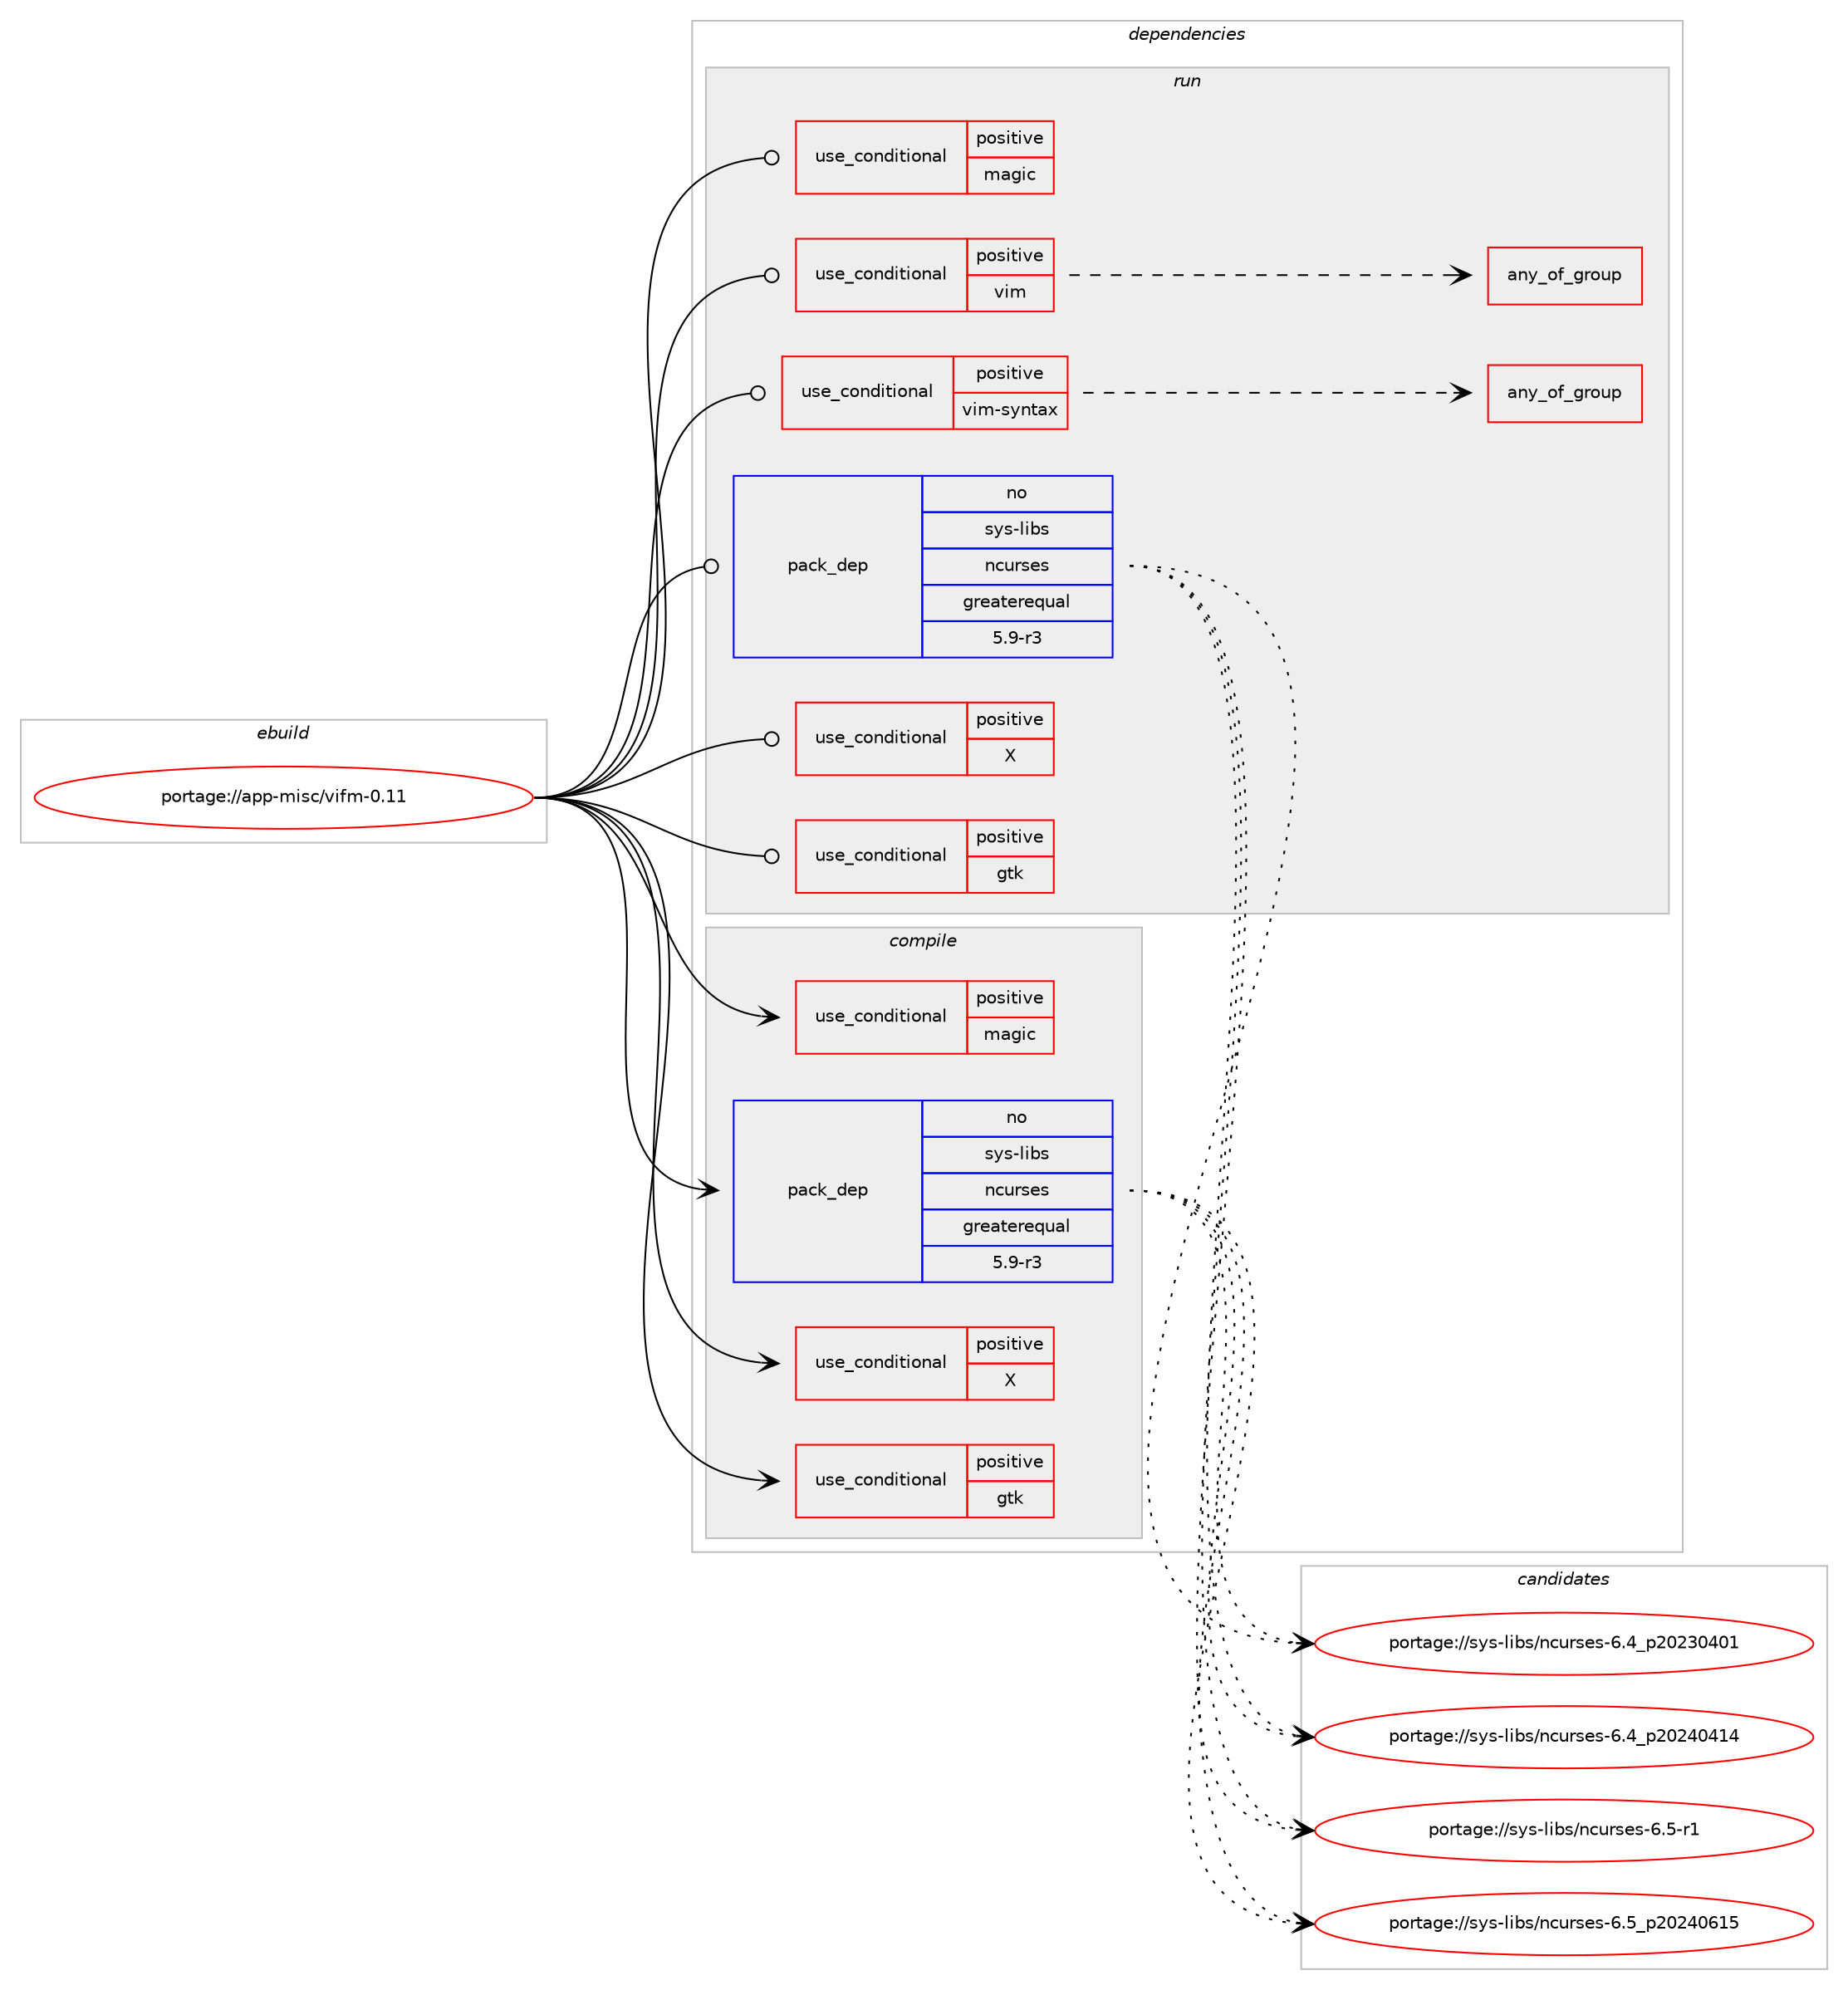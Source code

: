 digraph prolog {

# *************
# Graph options
# *************

newrank=true;
concentrate=true;
compound=true;
graph [rankdir=LR,fontname=Helvetica,fontsize=10,ranksep=1.5];#, ranksep=2.5, nodesep=0.2];
edge  [arrowhead=vee];
node  [fontname=Helvetica,fontsize=10];

# **********
# The ebuild
# **********

subgraph cluster_leftcol {
color=gray;
rank=same;
label=<<i>ebuild</i>>;
id [label="portage://app-misc/vifm-0.11", color=red, width=4, href="../app-misc/vifm-0.11.svg"];
}

# ****************
# The dependencies
# ****************

subgraph cluster_midcol {
color=gray;
label=<<i>dependencies</i>>;
subgraph cluster_compile {
fillcolor="#eeeeee";
style=filled;
label=<<i>compile</i>>;
subgraph cond12373 {
dependency19362 [label=<<TABLE BORDER="0" CELLBORDER="1" CELLSPACING="0" CELLPADDING="4"><TR><TD ROWSPAN="3" CELLPADDING="10">use_conditional</TD></TR><TR><TD>positive</TD></TR><TR><TD>X</TD></TR></TABLE>>, shape=none, color=red];
# *** BEGIN UNKNOWN DEPENDENCY TYPE (TODO) ***
# dependency19362 -> package_dependency(portage://app-misc/vifm-0.11,install,no,x11-libs,libX11,none,[,,],[],[])
# *** END UNKNOWN DEPENDENCY TYPE (TODO) ***

}
id:e -> dependency19362:w [weight=20,style="solid",arrowhead="vee"];
subgraph cond12374 {
dependency19363 [label=<<TABLE BORDER="0" CELLBORDER="1" CELLSPACING="0" CELLPADDING="4"><TR><TD ROWSPAN="3" CELLPADDING="10">use_conditional</TD></TR><TR><TD>positive</TD></TR><TR><TD>gtk</TD></TR></TABLE>>, shape=none, color=red];
# *** BEGIN UNKNOWN DEPENDENCY TYPE (TODO) ***
# dependency19363 -> package_dependency(portage://app-misc/vifm-0.11,install,no,x11-libs,gtk+,none,[,,],[slot(2)],[])
# *** END UNKNOWN DEPENDENCY TYPE (TODO) ***

}
id:e -> dependency19363:w [weight=20,style="solid",arrowhead="vee"];
subgraph cond12375 {
dependency19364 [label=<<TABLE BORDER="0" CELLBORDER="1" CELLSPACING="0" CELLPADDING="4"><TR><TD ROWSPAN="3" CELLPADDING="10">use_conditional</TD></TR><TR><TD>positive</TD></TR><TR><TD>magic</TD></TR></TABLE>>, shape=none, color=red];
# *** BEGIN UNKNOWN DEPENDENCY TYPE (TODO) ***
# dependency19364 -> package_dependency(portage://app-misc/vifm-0.11,install,no,sys-apps,file,none,[,,],[],[])
# *** END UNKNOWN DEPENDENCY TYPE (TODO) ***

}
id:e -> dependency19364:w [weight=20,style="solid",arrowhead="vee"];
# *** BEGIN UNKNOWN DEPENDENCY TYPE (TODO) ***
# id -> package_dependency(portage://app-misc/vifm-0.11,install,no,dev-util,desktop-file-utils,none,[,,],[],[])
# *** END UNKNOWN DEPENDENCY TYPE (TODO) ***

subgraph pack6615 {
dependency19365 [label=<<TABLE BORDER="0" CELLBORDER="1" CELLSPACING="0" CELLPADDING="4" WIDTH="220"><TR><TD ROWSPAN="6" CELLPADDING="30">pack_dep</TD></TR><TR><TD WIDTH="110">no</TD></TR><TR><TD>sys-libs</TD></TR><TR><TD>ncurses</TD></TR><TR><TD>greaterequal</TD></TR><TR><TD>5.9-r3</TD></TR></TABLE>>, shape=none, color=blue];
}
id:e -> dependency19365:w [weight=20,style="solid",arrowhead="vee"];
# *** BEGIN UNKNOWN DEPENDENCY TYPE (TODO) ***
# id -> package_dependency(portage://app-misc/vifm-0.11,install,no,x11-misc,shared-mime-info,none,[,,],[],[])
# *** END UNKNOWN DEPENDENCY TYPE (TODO) ***

}
subgraph cluster_compileandrun {
fillcolor="#eeeeee";
style=filled;
label=<<i>compile and run</i>>;
}
subgraph cluster_run {
fillcolor="#eeeeee";
style=filled;
label=<<i>run</i>>;
subgraph cond12376 {
dependency19366 [label=<<TABLE BORDER="0" CELLBORDER="1" CELLSPACING="0" CELLPADDING="4"><TR><TD ROWSPAN="3" CELLPADDING="10">use_conditional</TD></TR><TR><TD>positive</TD></TR><TR><TD>X</TD></TR></TABLE>>, shape=none, color=red];
# *** BEGIN UNKNOWN DEPENDENCY TYPE (TODO) ***
# dependency19366 -> package_dependency(portage://app-misc/vifm-0.11,run,no,x11-libs,libX11,none,[,,],[],[])
# *** END UNKNOWN DEPENDENCY TYPE (TODO) ***

}
id:e -> dependency19366:w [weight=20,style="solid",arrowhead="odot"];
subgraph cond12377 {
dependency19367 [label=<<TABLE BORDER="0" CELLBORDER="1" CELLSPACING="0" CELLPADDING="4"><TR><TD ROWSPAN="3" CELLPADDING="10">use_conditional</TD></TR><TR><TD>positive</TD></TR><TR><TD>gtk</TD></TR></TABLE>>, shape=none, color=red];
# *** BEGIN UNKNOWN DEPENDENCY TYPE (TODO) ***
# dependency19367 -> package_dependency(portage://app-misc/vifm-0.11,run,no,x11-libs,gtk+,none,[,,],[slot(2)],[])
# *** END UNKNOWN DEPENDENCY TYPE (TODO) ***

}
id:e -> dependency19367:w [weight=20,style="solid",arrowhead="odot"];
subgraph cond12378 {
dependency19368 [label=<<TABLE BORDER="0" CELLBORDER="1" CELLSPACING="0" CELLPADDING="4"><TR><TD ROWSPAN="3" CELLPADDING="10">use_conditional</TD></TR><TR><TD>positive</TD></TR><TR><TD>magic</TD></TR></TABLE>>, shape=none, color=red];
# *** BEGIN UNKNOWN DEPENDENCY TYPE (TODO) ***
# dependency19368 -> package_dependency(portage://app-misc/vifm-0.11,run,no,sys-apps,file,none,[,,],[],[])
# *** END UNKNOWN DEPENDENCY TYPE (TODO) ***

}
id:e -> dependency19368:w [weight=20,style="solid",arrowhead="odot"];
subgraph cond12379 {
dependency19369 [label=<<TABLE BORDER="0" CELLBORDER="1" CELLSPACING="0" CELLPADDING="4"><TR><TD ROWSPAN="3" CELLPADDING="10">use_conditional</TD></TR><TR><TD>positive</TD></TR><TR><TD>vim</TD></TR></TABLE>>, shape=none, color=red];
subgraph any324 {
dependency19370 [label=<<TABLE BORDER="0" CELLBORDER="1" CELLSPACING="0" CELLPADDING="4"><TR><TD CELLPADDING="10">any_of_group</TD></TR></TABLE>>, shape=none, color=red];# *** BEGIN UNKNOWN DEPENDENCY TYPE (TODO) ***
# dependency19370 -> package_dependency(portage://app-misc/vifm-0.11,run,no,app-editors,vim,none,[,,],[],[])
# *** END UNKNOWN DEPENDENCY TYPE (TODO) ***

# *** BEGIN UNKNOWN DEPENDENCY TYPE (TODO) ***
# dependency19370 -> package_dependency(portage://app-misc/vifm-0.11,run,no,app-editors,gvim,none,[,,],[],[])
# *** END UNKNOWN DEPENDENCY TYPE (TODO) ***

}
dependency19369:e -> dependency19370:w [weight=20,style="dashed",arrowhead="vee"];
}
id:e -> dependency19369:w [weight=20,style="solid",arrowhead="odot"];
subgraph cond12380 {
dependency19371 [label=<<TABLE BORDER="0" CELLBORDER="1" CELLSPACING="0" CELLPADDING="4"><TR><TD ROWSPAN="3" CELLPADDING="10">use_conditional</TD></TR><TR><TD>positive</TD></TR><TR><TD>vim-syntax</TD></TR></TABLE>>, shape=none, color=red];
subgraph any325 {
dependency19372 [label=<<TABLE BORDER="0" CELLBORDER="1" CELLSPACING="0" CELLPADDING="4"><TR><TD CELLPADDING="10">any_of_group</TD></TR></TABLE>>, shape=none, color=red];# *** BEGIN UNKNOWN DEPENDENCY TYPE (TODO) ***
# dependency19372 -> package_dependency(portage://app-misc/vifm-0.11,run,no,app-editors,vim,none,[,,],[],[])
# *** END UNKNOWN DEPENDENCY TYPE (TODO) ***

# *** BEGIN UNKNOWN DEPENDENCY TYPE (TODO) ***
# dependency19372 -> package_dependency(portage://app-misc/vifm-0.11,run,no,app-editors,gvim,none,[,,],[],[])
# *** END UNKNOWN DEPENDENCY TYPE (TODO) ***

}
dependency19371:e -> dependency19372:w [weight=20,style="dashed",arrowhead="vee"];
}
id:e -> dependency19371:w [weight=20,style="solid",arrowhead="odot"];
subgraph pack6616 {
dependency19373 [label=<<TABLE BORDER="0" CELLBORDER="1" CELLSPACING="0" CELLPADDING="4" WIDTH="220"><TR><TD ROWSPAN="6" CELLPADDING="30">pack_dep</TD></TR><TR><TD WIDTH="110">no</TD></TR><TR><TD>sys-libs</TD></TR><TR><TD>ncurses</TD></TR><TR><TD>greaterequal</TD></TR><TR><TD>5.9-r3</TD></TR></TABLE>>, shape=none, color=blue];
}
id:e -> dependency19373:w [weight=20,style="solid",arrowhead="odot"];
}
}

# **************
# The candidates
# **************

subgraph cluster_choices {
rank=same;
color=gray;
label=<<i>candidates</i>>;

subgraph choice6615 {
color=black;
nodesep=1;
choice1151211154510810598115471109911711411510111545544652951125048505148524849 [label="portage://sys-libs/ncurses-6.4_p20230401", color=red, width=4,href="../sys-libs/ncurses-6.4_p20230401.svg"];
choice1151211154510810598115471109911711411510111545544652951125048505248524952 [label="portage://sys-libs/ncurses-6.4_p20240414", color=red, width=4,href="../sys-libs/ncurses-6.4_p20240414.svg"];
choice11512111545108105981154711099117114115101115455446534511449 [label="portage://sys-libs/ncurses-6.5-r1", color=red, width=4,href="../sys-libs/ncurses-6.5-r1.svg"];
choice1151211154510810598115471109911711411510111545544653951125048505248544953 [label="portage://sys-libs/ncurses-6.5_p20240615", color=red, width=4,href="../sys-libs/ncurses-6.5_p20240615.svg"];
dependency19365:e -> choice1151211154510810598115471109911711411510111545544652951125048505148524849:w [style=dotted,weight="100"];
dependency19365:e -> choice1151211154510810598115471109911711411510111545544652951125048505248524952:w [style=dotted,weight="100"];
dependency19365:e -> choice11512111545108105981154711099117114115101115455446534511449:w [style=dotted,weight="100"];
dependency19365:e -> choice1151211154510810598115471109911711411510111545544653951125048505248544953:w [style=dotted,weight="100"];
}
subgraph choice6616 {
color=black;
nodesep=1;
choice1151211154510810598115471109911711411510111545544652951125048505148524849 [label="portage://sys-libs/ncurses-6.4_p20230401", color=red, width=4,href="../sys-libs/ncurses-6.4_p20230401.svg"];
choice1151211154510810598115471109911711411510111545544652951125048505248524952 [label="portage://sys-libs/ncurses-6.4_p20240414", color=red, width=4,href="../sys-libs/ncurses-6.4_p20240414.svg"];
choice11512111545108105981154711099117114115101115455446534511449 [label="portage://sys-libs/ncurses-6.5-r1", color=red, width=4,href="../sys-libs/ncurses-6.5-r1.svg"];
choice1151211154510810598115471109911711411510111545544653951125048505248544953 [label="portage://sys-libs/ncurses-6.5_p20240615", color=red, width=4,href="../sys-libs/ncurses-6.5_p20240615.svg"];
dependency19373:e -> choice1151211154510810598115471109911711411510111545544652951125048505148524849:w [style=dotted,weight="100"];
dependency19373:e -> choice1151211154510810598115471109911711411510111545544652951125048505248524952:w [style=dotted,weight="100"];
dependency19373:e -> choice11512111545108105981154711099117114115101115455446534511449:w [style=dotted,weight="100"];
dependency19373:e -> choice1151211154510810598115471109911711411510111545544653951125048505248544953:w [style=dotted,weight="100"];
}
}

}
